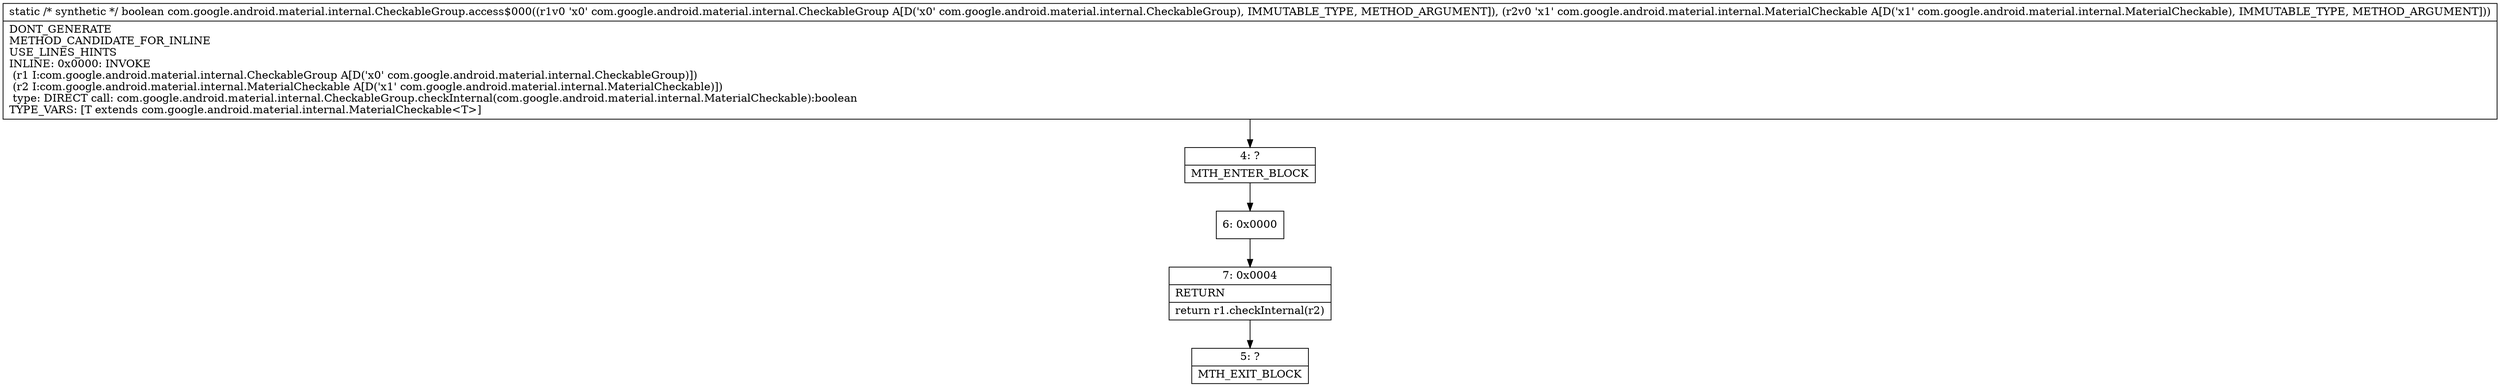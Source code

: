 digraph "CFG forcom.google.android.material.internal.CheckableGroup.access$000(Lcom\/google\/android\/material\/internal\/CheckableGroup;Lcom\/google\/android\/material\/internal\/MaterialCheckable;)Z" {
Node_4 [shape=record,label="{4\:\ ?|MTH_ENTER_BLOCK\l}"];
Node_6 [shape=record,label="{6\:\ 0x0000}"];
Node_7 [shape=record,label="{7\:\ 0x0004|RETURN\l|return r1.checkInternal(r2)\l}"];
Node_5 [shape=record,label="{5\:\ ?|MTH_EXIT_BLOCK\l}"];
MethodNode[shape=record,label="{static \/* synthetic *\/ boolean com.google.android.material.internal.CheckableGroup.access$000((r1v0 'x0' com.google.android.material.internal.CheckableGroup A[D('x0' com.google.android.material.internal.CheckableGroup), IMMUTABLE_TYPE, METHOD_ARGUMENT]), (r2v0 'x1' com.google.android.material.internal.MaterialCheckable A[D('x1' com.google.android.material.internal.MaterialCheckable), IMMUTABLE_TYPE, METHOD_ARGUMENT]))  | DONT_GENERATE\lMETHOD_CANDIDATE_FOR_INLINE\lUSE_LINES_HINTS\lINLINE: 0x0000: INVOKE  \l  (r1 I:com.google.android.material.internal.CheckableGroup A[D('x0' com.google.android.material.internal.CheckableGroup)])\l  (r2 I:com.google.android.material.internal.MaterialCheckable A[D('x1' com.google.android.material.internal.MaterialCheckable)])\l type: DIRECT call: com.google.android.material.internal.CheckableGroup.checkInternal(com.google.android.material.internal.MaterialCheckable):boolean\lTYPE_VARS: [T extends com.google.android.material.internal.MaterialCheckable\<T\>]\l}"];
MethodNode -> Node_4;Node_4 -> Node_6;
Node_6 -> Node_7;
Node_7 -> Node_5;
}

